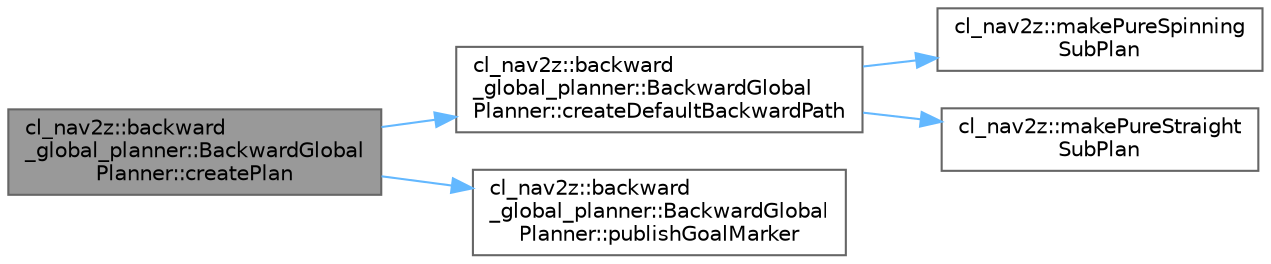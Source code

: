 digraph "cl_nav2z::backward_global_planner::BackwardGlobalPlanner::createPlan"
{
 // LATEX_PDF_SIZE
  bgcolor="transparent";
  edge [fontname=Helvetica,fontsize=10,labelfontname=Helvetica,labelfontsize=10];
  node [fontname=Helvetica,fontsize=10,shape=box,height=0.2,width=0.4];
  rankdir="LR";
  Node1 [label="cl_nav2z::backward\l_global_planner::BackwardGlobal\lPlanner::createPlan",height=0.2,width=0.4,color="gray40", fillcolor="grey60", style="filled", fontcolor="black",tooltip="Method create the plan from a starting and ending goal."];
  Node1 -> Node2 [color="steelblue1",style="solid"];
  Node2 [label="cl_nav2z::backward\l_global_planner::BackwardGlobal\lPlanner::createDefaultBackwardPath",height=0.2,width=0.4,color="grey40", fillcolor="white", style="filled",URL="$classcl__nav2z_1_1backward__global__planner_1_1BackwardGlobalPlanner.html#aed93f24125fdb05b459b1a3c816c50f4",tooltip=" "];
  Node2 -> Node3 [color="steelblue1",style="solid"];
  Node3 [label="cl_nav2z::makePureSpinning\lSubPlan",height=0.2,width=0.4,color="grey40", fillcolor="white", style="filled",URL="$namespacecl__nav2z.html#a76c27bb265ee6e2647709784f106e315",tooltip=" "];
  Node2 -> Node4 [color="steelblue1",style="solid"];
  Node4 [label="cl_nav2z::makePureStraight\lSubPlan",height=0.2,width=0.4,color="grey40", fillcolor="white", style="filled",URL="$namespacecl__nav2z.html#aa8161356763c1332dec9c6b84bda3cfb",tooltip=" "];
  Node1 -> Node5 [color="steelblue1",style="solid"];
  Node5 [label="cl_nav2z::backward\l_global_planner::BackwardGlobal\lPlanner::publishGoalMarker",height=0.2,width=0.4,color="grey40", fillcolor="white", style="filled",URL="$classcl__nav2z_1_1backward__global__planner_1_1BackwardGlobalPlanner.html#a80c7a8a1df2b99d3af8a5664f4dcad33",tooltip=" "];
}
